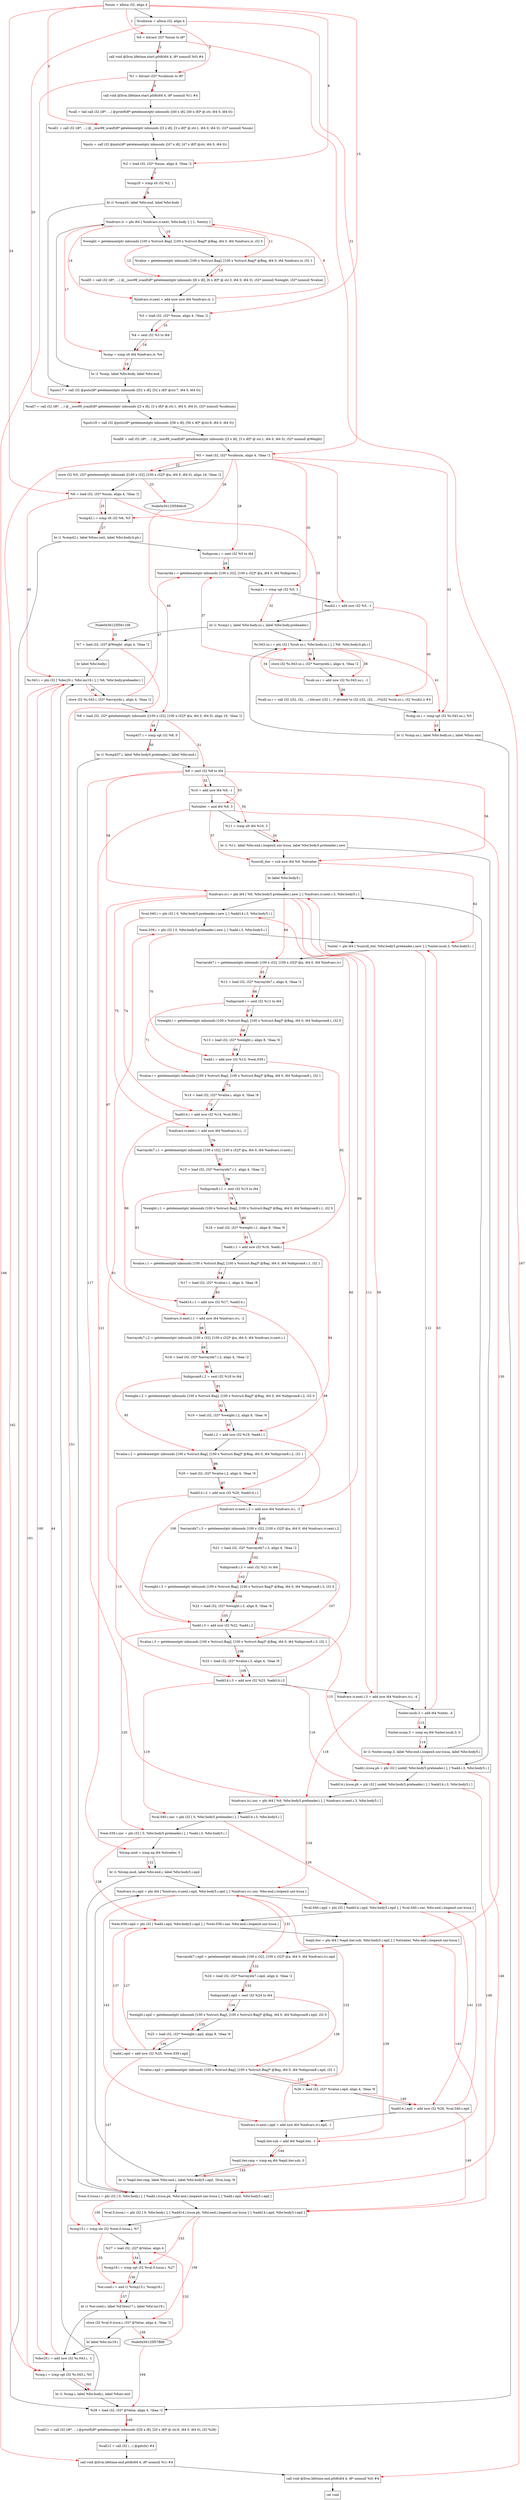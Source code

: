digraph "CDFG for'main' function" {
	Node0x56125f584c78[shape=record, label="  %num = alloca i32, align 4"]
	Node0x56125f585f18[shape=record, label="  %subnum = alloca i32, align 4"]
	Node0x56125f58b4d8[shape=record, label="  %0 = bitcast i32* %num to i8*"]
	Node0x56125f58b6e8[shape=record, label="  call void @llvm.lifetime.start.p0i8(i64 4, i8* nonnull %0) #4"]
	Node0x56125f58b7a8[shape=record, label="  %1 = bitcast i32* %subnum to i8*"]
	Node0x56125f58b858[shape=record, label="  call void @llvm.lifetime.start.p0i8(i64 4, i8* nonnull %1) #4"]
	Node0x56125f58baa0[shape=record, label="  %call = tail call i32 (i8*, ...) @printf(i8* getelementptr inbounds ([40 x i8], [40 x i8]* @.str, i64 0, i64 0))"]
	Node0x56125f58bd48[shape=record, label="  %call1 = call i32 (i8*, ...) @__isoc99_scanf(i8* getelementptr inbounds ([3 x i8], [3 x i8]* @.str.1, i64 0, i64 0), i32* nonnull %num)"]
	Node0x56125f58bfe0[shape=record, label="  %puts = call i32 @puts(i8* getelementptr inbounds ([47 x i8], [47 x i8]* @str, i64 0, i64 0))"]
	Node0x56125f58c0b8[shape=record, label="  %2 = load i32, i32* %num, align 4, !tbaa !2"]
	Node0x56125f58c160[shape=record, label="  %cmp20 = icmp slt i32 %2, 1"]
	Node0x56125f58c398[shape=record, label="  br i1 %cmp20, label %for.end, label %for.body"]
	Node0x56125f58c478[shape=record, label="  %indvars.iv = phi i64 [ %indvars.iv.next, %for.body ], [ 1, %entry ]"]
	Node0x56125f58c5a0[shape=record, label="  %weight = getelementptr inbounds [100 x %struct.Bag], [100 x %struct.Bag]* @Bag, i64 0, i64 %indvars.iv, i32 0"]
	Node0x56125f58c670[shape=record, label="  %value = getelementptr inbounds [100 x %struct.Bag], [100 x %struct.Bag]* @Bag, i64 0, i64 %indvars.iv, i32 1"]
	Node0x56125f58c830[shape=record, label="  %call5 = call i32 (i8*, ...) @__isoc99_scanf(i8* getelementptr inbounds ([6 x i8], [6 x i8]* @.str.3, i64 0, i64 0), i32* nonnull %weight, i32* nonnull %value)"]
	Node0x56125f58caa0[shape=record, label="  %indvars.iv.next = add nuw nsw i64 %indvars.iv, 1"]
	Node0x56125f58c308[shape=record, label="  %3 = load i32, i32* %num, align 4, !tbaa !2"]
	Node0x56125f58caf8[shape=record, label="  %4 = sext i32 %3 to i64"]
	Node0x56125f58cbc0[shape=record, label="  %cmp = icmp slt i64 %indvars.iv, %4"]
	Node0x56125f58cc68[shape=record, label="  br i1 %cmp, label %for.body, label %for.end"]
	Node0x56125f58cd80[shape=record, label="  %puts17 = call i32 @puts(i8* getelementptr inbounds ([52 x i8], [52 x i8]* @str.7, i64 0, i64 0))"]
	Node0x56125f58ce88[shape=record, label="  %call7 = call i32 (i8*, ...) @__isoc99_scanf(i8* getelementptr inbounds ([3 x i8], [3 x i8]* @.str.1, i64 0, i64 0), i32* nonnull %subnum)"]
	Node0x56125f58d000[shape=record, label="  %puts18 = call i32 @puts(i8* getelementptr inbounds ([56 x i8], [56 x i8]* @str.8, i64 0, i64 0))"]
	Node0x56125f58d108[shape=record, label="  %call9 = call i32 (i8*, ...) @__isoc99_scanf(i8* getelementptr inbounds ([3 x i8], [3 x i8]* @.str.1, i64 0, i64 0), i32* nonnull @Weight)"]
	Node0x56125f58c228[shape=record, label="  %5 = load i32, i32* %subnum, align 4, !tbaa !2"]
	Node0x56125f58d200[shape=record, label="  store i32 %5, i32* getelementptr inbounds ([100 x i32], [100 x i32]* @a, i64 0, i64 0), align 16, !tbaa !2"]
	Node0x56125f58d268[shape=record, label="  %6 = load i32, i32* %num, align 4, !tbaa !2"]
	Node0x56125f58d2e0[shape=record, label="  %cmp42.i = icmp slt i32 %6, %5"]
	Node0x56125f58d518[shape=record, label="  br i1 %cmp42.i, label %func.exit, label %for.body.lr.ph.i"]
	Node0x56125f58d468[shape=record, label="  %idxprom.i = sext i32 %5 to i64"]
	Node0x56125f58d5d8[shape=record, label="  %arrayidx.i = getelementptr inbounds [100 x i32], [100 x i32]* @a, i64 0, i64 %idxprom.i"]
	Node0x56125f58d690[shape=record, label="  %cmp1.i = icmp sgt i32 %5, 1"]
	Node0x56125f58da20[shape=record, label="  %sub2.i = add nsw i32 %5, -1"]
	Node0x56125f58dcd8[shape=record, label="  br i1 %cmp1.i, label %for.body.us.i, label %for.body.preheader.i"]
	Node0x56125f58dc28[shape=record, label="  %7 = load i32, i32* @Weight, align 4, !tbaa !2"]
	Node0x56125f58dde8[shape=record, label="  br label %for.body.i"]
	Node0x56125f58dec8[shape=record, label="  %i.043.us.i = phi i32 [ %sub.us.i, %for.body.us.i ], [ %6, %for.body.lr.ph.i ]"]
	Node0x56125f58df90[shape=record, label="  store i32 %i.043.us.i, i32* %arrayidx.i, align 4, !tbaa !2"]
	Node0x56125f58e010[shape=record, label="  %sub.us.i = add nsw i32 %i.043.us.i, -1"]
	Node0x56125f58e098[shape=record, label="  %call.us.i = call i32 (i32, i32, ...) bitcast (i32 (...)* @comb to i32 (i32, i32, ...)*)(i32 %sub.us.i, i32 %sub2.i) #4"]
	Node0x56125f58e190[shape=record, label="  %cmp.us.i = icmp sgt i32 %i.043.us.i, %5"]
	Node0x56125f58e218[shape=record, label="  br i1 %cmp.us.i, label %for.body.us.i, label %func.exit"]
	Node0x56125f58e378[shape=record, label="  %i.043.i = phi i32 [ %dec20.i, %for.inc19.i ], [ %6, %for.body.preheader.i ]"]
	Node0x56125f58e460[shape=record, label="  store i32 %i.043.i, i32* %arrayidx.i, align 4, !tbaa !2"]
	Node0x56125f58e4e8[shape=record, label="  %8 = load i32, i32* getelementptr inbounds ([100 x i32], [100 x i32]* @a, i64 0, i64 0), align 16, !tbaa !2"]
	Node0x56125f58e5f0[shape=record, label="  %cmp437.i = icmp sgt i32 %8, 0"]
	Node0x56125f58e7b8[shape=record, label="  br i1 %cmp437.i, label %for.body5.preheader.i, label %for.end.i"]
	Node0x56125f58e678[shape=record, label="  %9 = sext i32 %8 to i64"]
	Node0x56125f58e890[shape=record, label="  %10 = add nsw i64 %9, -1"]
	Node0x56125f58e900[shape=record, label="  %xtraiter = and i64 %9, 3"]
	Node0x56125f58e970[shape=record, label="  %11 = icmp ult i64 %10, 3"]
	Node0x56125f58ec68[shape=record, label="  br i1 %11, label %for.end.i.loopexit.unr-lcssa, label %for.body5.preheader.i.new"]
	Node0x56125f58ece0[shape=record, label="  %unroll_iter = sub nsw i64 %9, %xtraiter"]
	Node0x56125f58ed88[shape=record, label="  br label %for.body5.i"]
	Node0x56125f58ee38[shape=record, label="  %indvars.iv.i = phi i64 [ %9, %for.body5.preheader.i.new ], [ %indvars.iv.next.i.3, %for.body5.i ]"]
	Node0x56125f58ef98[shape=record, label="  %val.040.i = phi i32 [ 0, %for.body5.preheader.i.new ], [ %add14.i.3, %for.body5.i ]"]
	Node0x56125f58f148[shape=record, label="  %wei.039.i = phi i32 [ 0, %for.body5.preheader.i.new ], [ %add.i.3, %for.body5.i ]"]
	Node0x56125f58f2a8[shape=record, label="  %niter = phi i64 [ %unroll_iter, %for.body5.preheader.i.new ], [ %niter.nsub.3, %for.body5.i ]"]
	Node0x56125f58f3a8[shape=record, label="  %arrayidx7.i = getelementptr inbounds [100 x i32], [100 x i32]* @a, i64 0, i64 %indvars.iv.i"]
	Node0x56125f58f448[shape=record, label="  %12 = load i32, i32* %arrayidx7.i, align 4, !tbaa !2"]
	Node0x56125f58f4a8[shape=record, label="  %idxprom8.i = sext i32 %12 to i64"]
	Node0x56125f58fba0[shape=record, label="  %weight.i = getelementptr inbounds [100 x %struct.Bag], [100 x %struct.Bag]* @Bag, i64 0, i64 %idxprom8.i, i32 0"]
	Node0x56125f58fc38[shape=record, label="  %13 = load i32, i32* %weight.i, align 8, !tbaa !6"]
	Node0x56125f58fcb0[shape=record, label="  %add.i = add nsw i32 %13, %wei.039.i"]
	Node0x56125f58fd70[shape=record, label="  %value.i = getelementptr inbounds [100 x %struct.Bag], [100 x %struct.Bag]* @Bag, i64 0, i64 %idxprom8.i, i32 1"]
	Node0x56125f58fdf8[shape=record, label="  %14 = load i32, i32* %value.i, align 4, !tbaa !8"]
	Node0x56125f58fe70[shape=record, label="  %add14.i = add nsw i32 %14, %val.040.i"]
	Node0x56125f58ff30[shape=record, label="  %indvars.iv.next.i = add nsw i64 %indvars.iv.i, -1"]
	Node0x56125f590048[shape=record, label="  %arrayidx7.i.1 = getelementptr inbounds [100 x i32], [100 x i32]* @a, i64 0, i64 %indvars.iv.next.i"]
	Node0x56125f5900b8[shape=record, label="  %15 = load i32, i32* %arrayidx7.i.1, align 4, !tbaa !2"]
	Node0x56125f590118[shape=record, label="  %idxprom8.i.1 = sext i32 %15 to i64"]
	Node0x56125f5901c0[shape=record, label="  %weight.i.1 = getelementptr inbounds [100 x %struct.Bag], [100 x %struct.Bag]* @Bag, i64 0, i64 %idxprom8.i.1, i32 0"]
	Node0x56125f590258[shape=record, label="  %16 = load i32, i32* %weight.i.1, align 8, !tbaa !6"]
	Node0x56125f5902d0[shape=record, label="  %add.i.1 = add nsw i32 %16, %add.i"]
	Node0x56125f590390[shape=record, label="  %value.i.1 = getelementptr inbounds [100 x %struct.Bag], [100 x %struct.Bag]* @Bag, i64 0, i64 %idxprom8.i.1, i32 1"]
	Node0x56125f590428[shape=record, label="  %17 = load i32, i32* %value.i.1, align 4, !tbaa !8"]
	Node0x56125f5904a0[shape=record, label="  %add14.i.1 = add nsw i32 %17, %add14.i"]
	Node0x56125f590540[shape=record, label="  %indvars.iv.next.i.1 = add nsw i64 %indvars.iv.i, -2"]
	Node0x56125f590658[shape=record, label="  %arrayidx7.i.2 = getelementptr inbounds [100 x i32], [100 x i32]* @a, i64 0, i64 %indvars.iv.next.i.1"]
	Node0x56125f5906c8[shape=record, label="  %18 = load i32, i32* %arrayidx7.i.2, align 4, !tbaa !2"]
	Node0x56125f590728[shape=record, label="  %idxprom8.i.2 = sext i32 %18 to i64"]
	Node0x56125f5907d0[shape=record, label="  %weight.i.2 = getelementptr inbounds [100 x %struct.Bag], [100 x %struct.Bag]* @Bag, i64 0, i64 %idxprom8.i.2, i32 0"]
	Node0x56125f590868[shape=record, label="  %19 = load i32, i32* %weight.i.2, align 8, !tbaa !6"]
	Node0x56125f5908e0[shape=record, label="  %add.i.2 = add nsw i32 %19, %add.i.1"]
	Node0x56125f5909a0[shape=record, label="  %value.i.2 = getelementptr inbounds [100 x %struct.Bag], [100 x %struct.Bag]* @Bag, i64 0, i64 %idxprom8.i.2, i32 1"]
	Node0x56125f590a38[shape=record, label="  %20 = load i32, i32* %value.i.2, align 4, !tbaa !8"]
	Node0x56125f590ab0[shape=record, label="  %add14.i.2 = add nsw i32 %20, %add14.i.1"]
	Node0x56125f590b50[shape=record, label="  %indvars.iv.next.i.2 = add nsw i64 %indvars.iv.i, -3"]
	Node0x56125f590c68[shape=record, label="  %arrayidx7.i.3 = getelementptr inbounds [100 x i32], [100 x i32]* @a, i64 0, i64 %indvars.iv.next.i.2"]
	Node0x56125f590cd8[shape=record, label="  %21 = load i32, i32* %arrayidx7.i.3, align 4, !tbaa !2"]
	Node0x56125f590d38[shape=record, label="  %idxprom8.i.3 = sext i32 %21 to i64"]
	Node0x56125f590de0[shape=record, label="  %weight.i.3 = getelementptr inbounds [100 x %struct.Bag], [100 x %struct.Bag]* @Bag, i64 0, i64 %idxprom8.i.3, i32 0"]
	Node0x56125f590e78[shape=record, label="  %22 = load i32, i32* %weight.i.3, align 8, !tbaa !6"]
	Node0x56125f590ef0[shape=record, label="  %add.i.3 = add nsw i32 %22, %add.i.2"]
	Node0x56125f590f90[shape=record, label="  %value.i.3 = getelementptr inbounds [100 x %struct.Bag], [100 x %struct.Bag]* @Bag, i64 0, i64 %idxprom8.i.3, i32 1"]
	Node0x56125f58f0f8[shape=record, label="  %23 = load i32, i32* %value.i.3, align 4, !tbaa !8"]
	Node0x56125f591010[shape=record, label="  %add14.i.3 = add nsw i32 %23, %add14.i.2"]
	Node0x56125f591080[shape=record, label="  %indvars.iv.next.i.3 = add nsw i64 %indvars.iv.i, -4"]
	Node0x56125f5910f0[shape=record, label="  %niter.nsub.3 = add i64 %niter, -4"]
	Node0x56125f591160[shape=record, label="  %niter.ncmp.3 = icmp eq i64 %niter.nsub.3, 0"]
	Node0x56125f58e578[shape=record, label="  br i1 %niter.ncmp.3, label %for.end.i.loopexit.unr-lcssa, label %for.body5.i"]
	Node0x56125f5911a8[shape=record, label="  %add.i.lcssa.ph = phi i32 [ undef, %for.body5.preheader.i ], [ %add.i.3, %for.body5.i ]"]
	Node0x56125f591278[shape=record, label="  %add14.i.lcssa.ph = phi i32 [ undef, %for.body5.preheader.i ], [ %add14.i.3, %for.body5.i ]"]
	Node0x56125f591348[shape=record, label="  %indvars.iv.i.unr = phi i64 [ %9, %for.body5.preheader.i ], [ %indvars.iv.next.i.3, %for.body5.i ]"]
	Node0x56125f591418[shape=record, label="  %val.040.i.unr = phi i32 [ 0, %for.body5.preheader.i ], [ %add14.i.3, %for.body5.i ]"]
	Node0x56125f5914e8[shape=record, label="  %wei.039.i.unr = phi i32 [ 0, %for.body5.preheader.i ], [ %add.i.3, %for.body5.i ]"]
	Node0x56125f5915b0[shape=record, label="  %lcmp.mod = icmp eq i64 %xtraiter, 0"]
	Node0x56125f58a098[shape=record, label="  br i1 %lcmp.mod, label %for.end.i, label %for.body5.i.epil"]
	Node0x56125f58a178[shape=record, label="  %indvars.iv.i.epil = phi i64 [ %indvars.iv.next.i.epil, %for.body5.i.epil ], [ %indvars.iv.i.unr, %for.end.i.loopexit.unr-lcssa ]"]
	Node0x56125f58a2a8[shape=record, label="  %val.040.i.epil = phi i32 [ %add14.i.epil, %for.body5.i.epil ], [ %val.040.i.unr, %for.end.i.loopexit.unr-lcssa ]"]
	Node0x56125f58a3d8[shape=record, label="  %wei.039.i.epil = phi i32 [ %add.i.epil, %for.body5.i.epil ], [ %wei.039.i.unr, %for.end.i.loopexit.unr-lcssa ]"]
	Node0x56125f58a508[shape=record, label="  %epil.iter = phi i64 [ %epil.iter.sub, %for.body5.i.epil ], [ %xtraiter, %for.end.i.loopexit.unr-lcssa ]"]
	Node0x56125f58a618[shape=record, label="  %arrayidx7.i.epil = getelementptr inbounds [100 x i32], [100 x i32]* @a, i64 0, i64 %indvars.iv.i.epil"]
	Node0x56125f58a6b8[shape=record, label="  %24 = load i32, i32* %arrayidx7.i.epil, align 4, !tbaa !2"]
	Node0x56125f58a718[shape=record, label="  %idxprom8.i.epil = sext i32 %24 to i64"]
	Node0x56125f58a7c0[shape=record, label="  %weight.i.epil = getelementptr inbounds [100 x %struct.Bag], [100 x %struct.Bag]* @Bag, i64 0, i64 %idxprom8.i.epil, i32 0"]
	Node0x56125f58a828[shape=record, label="  %25 = load i32, i32* %weight.i.epil, align 8, !tbaa !6"]
	Node0x56125f58a8a0[shape=record, label="  %add.i.epil = add nsw i32 %25, %wei.039.i.epil"]
	Node0x56125f58a940[shape=record, label="  %value.i.epil = getelementptr inbounds [100 x %struct.Bag], [100 x %struct.Bag]* @Bag, i64 0, i64 %idxprom8.i.epil, i32 1"]
	Node0x56125f58eba8[shape=record, label="  %26 = load i32, i32* %value.i.epil, align 4, !tbaa !8"]
	Node0x56125f58a9c0[shape=record, label="  %add14.i.epil = add nsw i32 %26, %val.040.i.epil"]
	Node0x56125f58aa60[shape=record, label="  %indvars.iv.next.i.epil = add nsw i64 %indvars.iv.i.epil, -1"]
	Node0x56125f58aad0[shape=record, label="  %epil.iter.sub = add i64 %epil.iter, -1"]
	Node0x56125f58ab40[shape=record, label="  %epil.iter.cmp = icmp eq i64 %epil.iter.sub, 0"]
	Node0x56125f58abc8[shape=record, label="  br i1 %epil.iter.cmp, label %for.end.i, label %for.body5.i.epil, !llvm.loop !9"]
	Node0x56125f58ad28[shape=record, label="  %wei.0.lcssa.i = phi i32 [ 0, %for.body.i ], [ %add.i.lcssa.ph, %for.end.i.loopexit.unr-lcssa ], [ %add.i.epil, %for.body5.i.epil ]"]
	Node0x56125f58ade8[shape=record, label="  %val.0.lcssa.i = phi i32 [ 0, %for.body.i ], [ %add14.i.lcssa.ph, %for.end.i.loopexit.unr-lcssa ], [ %add14.i.epil, %for.body5.i.epil ]"]
	Node0x56125f58aed0[shape=record, label="  %cmp15.i = icmp sle i32 %wei.0.lcssa.i, %7"]
	Node0x56125f58e728[shape=record, label="  %27 = load i32, i32* @Value, align 4"]
	Node0x56125f58af60[shape=record, label="  %cmp16.i = icmp sgt i32 %val.0.lcssa.i, %27"]
	Node0x56125f58f570[shape=record, label="  %or.cond.i = and i1 %cmp15.i, %cmp16.i"]
	Node0x56125f58f648[shape=record, label="  br i1 %or.cond.i, label %if.then17.i, label %for.inc19.i"]
	Node0x56125f58f6c0[shape=record, label="  store i32 %val.0.lcssa.i, i32* @Value, align 4, !tbaa !2"]
	Node0x56125f58ef48[shape=record, label="  br label %for.inc19.i"]
	Node0x56125f58f740[shape=record, label="  %dec20.i = add nsw i32 %i.043.i, -1"]
	Node0x56125f58f7b0[shape=record, label="  %cmp.i = icmp sgt i32 %i.043.i, %5"]
	Node0x56125f58f858[shape=record, label="  br i1 %cmp.i, label %for.body.i, label %func.exit"]
	Node0x56125f58d388[shape=record, label="  %28 = load i32, i32* @Value, align 4, !tbaa !2"]
	Node0x56125f58f988[shape=record, label="  %call11 = call i32 (i8*, ...) @printf(i8* getelementptr inbounds ([20 x i8], [20 x i8]* @.str.6, i64 0, i64 0), i32 %28)"]
	Node0x56125f582508[shape=record, label="  %call12 = call i32 (...) @getch() #4"]
	Node0x56125f5826a8[shape=record, label="  call void @llvm.lifetime.end.p0i8(i64 4, i8* nonnull %1) #4"]
	Node0x56125f5827b8[shape=record, label="  call void @llvm.lifetime.end.p0i8(i64 4, i8* nonnull %0) #4"]
	Node0x56125f58fb00[shape=record, label="  ret void"]
	Node0x56125f584c78 -> Node0x56125f585f18
	Node0x56125f585f18 -> Node0x56125f58b4d8
	Node0x56125f58b4d8 -> Node0x56125f58b6e8
	Node0x56125f58b6e8 -> Node0x56125f58b7a8
	Node0x56125f58b7a8 -> Node0x56125f58b858
	Node0x56125f58b858 -> Node0x56125f58baa0
	Node0x56125f58baa0 -> Node0x56125f58bd48
	Node0x56125f58bd48 -> Node0x56125f58bfe0
	Node0x56125f58bfe0 -> Node0x56125f58c0b8
	Node0x56125f58c0b8 -> Node0x56125f58c160
	Node0x56125f58c160 -> Node0x56125f58c398
	Node0x56125f58c398 -> Node0x56125f58cd80
	Node0x56125f58c398 -> Node0x56125f58c478
	Node0x56125f58c478 -> Node0x56125f58c5a0
	Node0x56125f58c5a0 -> Node0x56125f58c670
	Node0x56125f58c670 -> Node0x56125f58c830
	Node0x56125f58c830 -> Node0x56125f58caa0
	Node0x56125f58caa0 -> Node0x56125f58c308
	Node0x56125f58c308 -> Node0x56125f58caf8
	Node0x56125f58caf8 -> Node0x56125f58cbc0
	Node0x56125f58cbc0 -> Node0x56125f58cc68
	Node0x56125f58cc68 -> Node0x56125f58c478
	Node0x56125f58cc68 -> Node0x56125f58cd80
	Node0x56125f58cd80 -> Node0x56125f58ce88
	Node0x56125f58ce88 -> Node0x56125f58d000
	Node0x56125f58d000 -> Node0x56125f58d108
	Node0x56125f58d108 -> Node0x56125f58c228
	Node0x56125f58c228 -> Node0x56125f58d200
	Node0x56125f58d200 -> Node0x56125f58d268
	Node0x56125f58d268 -> Node0x56125f58d2e0
	Node0x56125f58d2e0 -> Node0x56125f58d518
	Node0x56125f58d518 -> Node0x56125f58d388
	Node0x56125f58d518 -> Node0x56125f58d468
	Node0x56125f58d468 -> Node0x56125f58d5d8
	Node0x56125f58d5d8 -> Node0x56125f58d690
	Node0x56125f58d690 -> Node0x56125f58da20
	Node0x56125f58da20 -> Node0x56125f58dcd8
	Node0x56125f58dcd8 -> Node0x56125f58dec8
	Node0x56125f58dcd8 -> Node0x56125f58dc28
	Node0x56125f58dc28 -> Node0x56125f58dde8
	Node0x56125f58dde8 -> Node0x56125f58e378
	Node0x56125f58dec8 -> Node0x56125f58df90
	Node0x56125f58df90 -> Node0x56125f58e010
	Node0x56125f58e010 -> Node0x56125f58e098
	Node0x56125f58e098 -> Node0x56125f58e190
	Node0x56125f58e190 -> Node0x56125f58e218
	Node0x56125f58e218 -> Node0x56125f58dec8
	Node0x56125f58e218 -> Node0x56125f58d388
	Node0x56125f58e378 -> Node0x56125f58e460
	Node0x56125f58e460 -> Node0x56125f58e4e8
	Node0x56125f58e4e8 -> Node0x56125f58e5f0
	Node0x56125f58e5f0 -> Node0x56125f58e7b8
	Node0x56125f58e7b8 -> Node0x56125f58e678
	Node0x56125f58e7b8 -> Node0x56125f58ad28
	Node0x56125f58e678 -> Node0x56125f58e890
	Node0x56125f58e890 -> Node0x56125f58e900
	Node0x56125f58e900 -> Node0x56125f58e970
	Node0x56125f58e970 -> Node0x56125f58ec68
	Node0x56125f58ec68 -> Node0x56125f5911a8
	Node0x56125f58ec68 -> Node0x56125f58ece0
	Node0x56125f58ece0 -> Node0x56125f58ed88
	Node0x56125f58ed88 -> Node0x56125f58ee38
	Node0x56125f58ee38 -> Node0x56125f58ef98
	Node0x56125f58ef98 -> Node0x56125f58f148
	Node0x56125f58f148 -> Node0x56125f58f2a8
	Node0x56125f58f2a8 -> Node0x56125f58f3a8
	Node0x56125f58f3a8 -> Node0x56125f58f448
	Node0x56125f58f448 -> Node0x56125f58f4a8
	Node0x56125f58f4a8 -> Node0x56125f58fba0
	Node0x56125f58fba0 -> Node0x56125f58fc38
	Node0x56125f58fc38 -> Node0x56125f58fcb0
	Node0x56125f58fcb0 -> Node0x56125f58fd70
	Node0x56125f58fd70 -> Node0x56125f58fdf8
	Node0x56125f58fdf8 -> Node0x56125f58fe70
	Node0x56125f58fe70 -> Node0x56125f58ff30
	Node0x56125f58ff30 -> Node0x56125f590048
	Node0x56125f590048 -> Node0x56125f5900b8
	Node0x56125f5900b8 -> Node0x56125f590118
	Node0x56125f590118 -> Node0x56125f5901c0
	Node0x56125f5901c0 -> Node0x56125f590258
	Node0x56125f590258 -> Node0x56125f5902d0
	Node0x56125f5902d0 -> Node0x56125f590390
	Node0x56125f590390 -> Node0x56125f590428
	Node0x56125f590428 -> Node0x56125f5904a0
	Node0x56125f5904a0 -> Node0x56125f590540
	Node0x56125f590540 -> Node0x56125f590658
	Node0x56125f590658 -> Node0x56125f5906c8
	Node0x56125f5906c8 -> Node0x56125f590728
	Node0x56125f590728 -> Node0x56125f5907d0
	Node0x56125f5907d0 -> Node0x56125f590868
	Node0x56125f590868 -> Node0x56125f5908e0
	Node0x56125f5908e0 -> Node0x56125f5909a0
	Node0x56125f5909a0 -> Node0x56125f590a38
	Node0x56125f590a38 -> Node0x56125f590ab0
	Node0x56125f590ab0 -> Node0x56125f590b50
	Node0x56125f590b50 -> Node0x56125f590c68
	Node0x56125f590c68 -> Node0x56125f590cd8
	Node0x56125f590cd8 -> Node0x56125f590d38
	Node0x56125f590d38 -> Node0x56125f590de0
	Node0x56125f590de0 -> Node0x56125f590e78
	Node0x56125f590e78 -> Node0x56125f590ef0
	Node0x56125f590ef0 -> Node0x56125f590f90
	Node0x56125f590f90 -> Node0x56125f58f0f8
	Node0x56125f58f0f8 -> Node0x56125f591010
	Node0x56125f591010 -> Node0x56125f591080
	Node0x56125f591080 -> Node0x56125f5910f0
	Node0x56125f5910f0 -> Node0x56125f591160
	Node0x56125f591160 -> Node0x56125f58e578
	Node0x56125f58e578 -> Node0x56125f5911a8
	Node0x56125f58e578 -> Node0x56125f58ee38
	Node0x56125f5911a8 -> Node0x56125f591278
	Node0x56125f591278 -> Node0x56125f591348
	Node0x56125f591348 -> Node0x56125f591418
	Node0x56125f591418 -> Node0x56125f5914e8
	Node0x56125f5914e8 -> Node0x56125f5915b0
	Node0x56125f5915b0 -> Node0x56125f58a098
	Node0x56125f58a098 -> Node0x56125f58ad28
	Node0x56125f58a098 -> Node0x56125f58a178
	Node0x56125f58a178 -> Node0x56125f58a2a8
	Node0x56125f58a2a8 -> Node0x56125f58a3d8
	Node0x56125f58a3d8 -> Node0x56125f58a508
	Node0x56125f58a508 -> Node0x56125f58a618
	Node0x56125f58a618 -> Node0x56125f58a6b8
	Node0x56125f58a6b8 -> Node0x56125f58a718
	Node0x56125f58a718 -> Node0x56125f58a7c0
	Node0x56125f58a7c0 -> Node0x56125f58a828
	Node0x56125f58a828 -> Node0x56125f58a8a0
	Node0x56125f58a8a0 -> Node0x56125f58a940
	Node0x56125f58a940 -> Node0x56125f58eba8
	Node0x56125f58eba8 -> Node0x56125f58a9c0
	Node0x56125f58a9c0 -> Node0x56125f58aa60
	Node0x56125f58aa60 -> Node0x56125f58aad0
	Node0x56125f58aad0 -> Node0x56125f58ab40
	Node0x56125f58ab40 -> Node0x56125f58abc8
	Node0x56125f58abc8 -> Node0x56125f58ad28
	Node0x56125f58abc8 -> Node0x56125f58a178
	Node0x56125f58ad28 -> Node0x56125f58ade8
	Node0x56125f58ade8 -> Node0x56125f58aed0
	Node0x56125f58aed0 -> Node0x56125f58e728
	Node0x56125f58e728 -> Node0x56125f58af60
	Node0x56125f58af60 -> Node0x56125f58f570
	Node0x56125f58f570 -> Node0x56125f58f648
	Node0x56125f58f648 -> Node0x56125f58f6c0
	Node0x56125f58f648 -> Node0x56125f58f740
	Node0x56125f58f6c0 -> Node0x56125f58ef48
	Node0x56125f58ef48 -> Node0x56125f58f740
	Node0x56125f58f740 -> Node0x56125f58f7b0
	Node0x56125f58f7b0 -> Node0x56125f58f858
	Node0x56125f58f858 -> Node0x56125f58e378
	Node0x56125f58f858 -> Node0x56125f58d388
	Node0x56125f58d388 -> Node0x56125f58f988
	Node0x56125f58f988 -> Node0x56125f582508
	Node0x56125f582508 -> Node0x56125f5826a8
	Node0x56125f5826a8 -> Node0x56125f5827b8
	Node0x56125f5827b8 -> Node0x56125f58fb00
edge [color=red]
	Node0x56125f584c78 -> Node0x56125f58b4d8[label="1"]
	Node0x56125f58b4d8 -> Node0x56125f58b6e8[label="2"]
	Node0x56125f585f18 -> Node0x56125f58b7a8[label="3"]
	Node0x56125f58b7a8 -> Node0x56125f58b858[label="4"]
	Node0x56125f584c78 -> Node0x56125f58bd48[label="5"]
	Node0x56125f584c78 -> Node0x56125f58c0b8[label="6"]
	Node0x56125f58c0b8 -> Node0x56125f58c160[label="7"]
	Node0x56125f58c160 -> Node0x56125f58c398[label="8"]
	Node0x56125f58caa0 -> Node0x56125f58c478[label="9"]
	Node0x56125f58c478 -> Node0x56125f58c5a0[label="10"]
	Node0x56125f58c478 -> Node0x56125f58c670[label="11"]
	Node0x56125f58c5a0 -> Node0x56125f58c830[label="12"]
	Node0x56125f58c670 -> Node0x56125f58c830[label="13"]
	Node0x56125f58c478 -> Node0x56125f58caa0[label="14"]
	Node0x56125f584c78 -> Node0x56125f58c308[label="15"]
	Node0x56125f58c308 -> Node0x56125f58caf8[label="16"]
	Node0x56125f58c478 -> Node0x56125f58cbc0[label="17"]
	Node0x56125f58caf8 -> Node0x56125f58cbc0[label="18"]
	Node0x56125f58cbc0 -> Node0x56125f58cc68[label="19"]
	Node0x56125f585f18 -> Node0x56125f58ce88[label="20"]
	Node0x56125f585f18 -> Node0x56125f58c228[label="21"]
	Node0x56125f58c228 -> Node0x56125f58d200[label="22"]
	Node0x56125f58d200 -> Node0x56125f5846c8[label="23"]
	Node0x56125f584c78 -> Node0x56125f58d268[label="24"]
	Node0x56125f58d268 -> Node0x56125f58d2e0[label="25"]
	Node0x56125f58c228 -> Node0x56125f58d2e0[label="26"]
	Node0x56125f58d2e0 -> Node0x56125f58d518[label="27"]
	Node0x56125f58c228 -> Node0x56125f58d468[label="28"]
	Node0x56125f58d468 -> Node0x56125f58d5d8[label="29"]
	Node0x56125f58c228 -> Node0x56125f58d690[label="30"]
	Node0x56125f58c228 -> Node0x56125f58da20[label="31"]
	Node0x56125f58d690 -> Node0x56125f58dcd8[label="32"]
	Node0x56125f581108 -> Node0x56125f58dc28[label="33"]
	Node0x56125f58e010 -> Node0x56125f58dec8[label="34"]
	Node0x56125f58d268 -> Node0x56125f58dec8[label="35"]
	Node0x56125f58dec8 -> Node0x56125f58df90[label="36"]
	Node0x56125f58df90 -> Node0x56125f58d5d8[label="37"]
	Node0x56125f58dec8 -> Node0x56125f58e010[label="38"]
	Node0x56125f58e010 -> Node0x56125f58e098[label="39"]
	Node0x56125f58da20 -> Node0x56125f58e098[label="40"]
	Node0x56125f58dec8 -> Node0x56125f58e190[label="41"]
	Node0x56125f58c228 -> Node0x56125f58e190[label="42"]
	Node0x56125f58e190 -> Node0x56125f58e218[label="43"]
	Node0x56125f58f740 -> Node0x56125f58e378[label="44"]
	Node0x56125f58d268 -> Node0x56125f58e378[label="45"]
	Node0x56125f58e378 -> Node0x56125f58e460[label="46"]
	Node0x56125f58e460 -> Node0x56125f58d5d8[label="47"]
	Node0x56125f5846c8 -> Node0x56125f58e4e8[label="48"]
	Node0x56125f58e4e8 -> Node0x56125f58e5f0[label="49"]
	Node0x56125f58e5f0 -> Node0x56125f58e7b8[label="50"]
	Node0x56125f58e4e8 -> Node0x56125f58e678[label="51"]
	Node0x56125f58e678 -> Node0x56125f58e890[label="52"]
	Node0x56125f58e678 -> Node0x56125f58e900[label="53"]
	Node0x56125f58e890 -> Node0x56125f58e970[label="54"]
	Node0x56125f58e970 -> Node0x56125f58ec68[label="55"]
	Node0x56125f58e678 -> Node0x56125f58ece0[label="56"]
	Node0x56125f58e900 -> Node0x56125f58ece0[label="57"]
	Node0x56125f58e678 -> Node0x56125f58ee38[label="58"]
	Node0x56125f591080 -> Node0x56125f58ee38[label="59"]
	Node0x56125f591010 -> Node0x56125f58ef98[label="60"]
	Node0x56125f590ef0 -> Node0x56125f58f148[label="61"]
	Node0x56125f58ece0 -> Node0x56125f58f2a8[label="62"]
	Node0x56125f5910f0 -> Node0x56125f58f2a8[label="63"]
	Node0x56125f58ee38 -> Node0x56125f58f3a8[label="64"]
	Node0x56125f58f3a8 -> Node0x56125f58f448[label="65"]
	Node0x56125f58f448 -> Node0x56125f58f4a8[label="66"]
	Node0x56125f58f4a8 -> Node0x56125f58fba0[label="67"]
	Node0x56125f58fba0 -> Node0x56125f58fc38[label="68"]
	Node0x56125f58fc38 -> Node0x56125f58fcb0[label="69"]
	Node0x56125f58f148 -> Node0x56125f58fcb0[label="70"]
	Node0x56125f58f4a8 -> Node0x56125f58fd70[label="71"]
	Node0x56125f58fd70 -> Node0x56125f58fdf8[label="72"]
	Node0x56125f58fdf8 -> Node0x56125f58fe70[label="73"]
	Node0x56125f58ef98 -> Node0x56125f58fe70[label="74"]
	Node0x56125f58ee38 -> Node0x56125f58ff30[label="75"]
	Node0x56125f58ff30 -> Node0x56125f590048[label="76"]
	Node0x56125f590048 -> Node0x56125f5900b8[label="77"]
	Node0x56125f5900b8 -> Node0x56125f590118[label="78"]
	Node0x56125f590118 -> Node0x56125f5901c0[label="79"]
	Node0x56125f5901c0 -> Node0x56125f590258[label="80"]
	Node0x56125f590258 -> Node0x56125f5902d0[label="81"]
	Node0x56125f58fcb0 -> Node0x56125f5902d0[label="82"]
	Node0x56125f590118 -> Node0x56125f590390[label="83"]
	Node0x56125f590390 -> Node0x56125f590428[label="84"]
	Node0x56125f590428 -> Node0x56125f5904a0[label="85"]
	Node0x56125f58fe70 -> Node0x56125f5904a0[label="86"]
	Node0x56125f58ee38 -> Node0x56125f590540[label="87"]
	Node0x56125f590540 -> Node0x56125f590658[label="88"]
	Node0x56125f590658 -> Node0x56125f5906c8[label="89"]
	Node0x56125f5906c8 -> Node0x56125f590728[label="90"]
	Node0x56125f590728 -> Node0x56125f5907d0[label="91"]
	Node0x56125f5907d0 -> Node0x56125f590868[label="92"]
	Node0x56125f590868 -> Node0x56125f5908e0[label="93"]
	Node0x56125f5902d0 -> Node0x56125f5908e0[label="94"]
	Node0x56125f590728 -> Node0x56125f5909a0[label="95"]
	Node0x56125f5909a0 -> Node0x56125f590a38[label="96"]
	Node0x56125f590a38 -> Node0x56125f590ab0[label="97"]
	Node0x56125f5904a0 -> Node0x56125f590ab0[label="98"]
	Node0x56125f58ee38 -> Node0x56125f590b50[label="99"]
	Node0x56125f590b50 -> Node0x56125f590c68[label="100"]
	Node0x56125f590c68 -> Node0x56125f590cd8[label="101"]
	Node0x56125f590cd8 -> Node0x56125f590d38[label="102"]
	Node0x56125f590d38 -> Node0x56125f590de0[label="103"]
	Node0x56125f590de0 -> Node0x56125f590e78[label="104"]
	Node0x56125f590e78 -> Node0x56125f590ef0[label="105"]
	Node0x56125f5908e0 -> Node0x56125f590ef0[label="106"]
	Node0x56125f590d38 -> Node0x56125f590f90[label="107"]
	Node0x56125f590f90 -> Node0x56125f58f0f8[label="108"]
	Node0x56125f58f0f8 -> Node0x56125f591010[label="109"]
	Node0x56125f590ab0 -> Node0x56125f591010[label="110"]
	Node0x56125f58ee38 -> Node0x56125f591080[label="111"]
	Node0x56125f58f2a8 -> Node0x56125f5910f0[label="112"]
	Node0x56125f5910f0 -> Node0x56125f591160[label="113"]
	Node0x56125f591160 -> Node0x56125f58e578[label="114"]
	Node0x56125f590ef0 -> Node0x56125f5911a8[label="115"]
	Node0x56125f591010 -> Node0x56125f591278[label="116"]
	Node0x56125f58e678 -> Node0x56125f591348[label="117"]
	Node0x56125f591080 -> Node0x56125f591348[label="118"]
	Node0x56125f591010 -> Node0x56125f591418[label="119"]
	Node0x56125f590ef0 -> Node0x56125f5914e8[label="120"]
	Node0x56125f58e900 -> Node0x56125f5915b0[label="121"]
	Node0x56125f5915b0 -> Node0x56125f58a098[label="122"]
	Node0x56125f58aa60 -> Node0x56125f58a178[label="123"]
	Node0x56125f591348 -> Node0x56125f58a178[label="124"]
	Node0x56125f58a9c0 -> Node0x56125f58a2a8[label="125"]
	Node0x56125f591418 -> Node0x56125f58a2a8[label="126"]
	Node0x56125f58a8a0 -> Node0x56125f58a3d8[label="127"]
	Node0x56125f5914e8 -> Node0x56125f58a3d8[label="128"]
	Node0x56125f58aad0 -> Node0x56125f58a508[label="129"]
	Node0x56125f58e900 -> Node0x56125f58a508[label="130"]
	Node0x56125f58a178 -> Node0x56125f58a618[label="131"]
	Node0x56125f58a618 -> Node0x56125f58a6b8[label="132"]
	Node0x56125f58a6b8 -> Node0x56125f58a718[label="133"]
	Node0x56125f58a718 -> Node0x56125f58a7c0[label="134"]
	Node0x56125f58a7c0 -> Node0x56125f58a828[label="135"]
	Node0x56125f58a828 -> Node0x56125f58a8a0[label="136"]
	Node0x56125f58a3d8 -> Node0x56125f58a8a0[label="137"]
	Node0x56125f58a718 -> Node0x56125f58a940[label="138"]
	Node0x56125f58a940 -> Node0x56125f58eba8[label="139"]
	Node0x56125f58eba8 -> Node0x56125f58a9c0[label="140"]
	Node0x56125f58a2a8 -> Node0x56125f58a9c0[label="141"]
	Node0x56125f58a178 -> Node0x56125f58aa60[label="142"]
	Node0x56125f58a508 -> Node0x56125f58aad0[label="143"]
	Node0x56125f58aad0 -> Node0x56125f58ab40[label="144"]
	Node0x56125f58ab40 -> Node0x56125f58abc8[label="145"]
	Node0x56125f5911a8 -> Node0x56125f58ad28[label="146"]
	Node0x56125f58a8a0 -> Node0x56125f58ad28[label="147"]
	Node0x56125f591278 -> Node0x56125f58ade8[label="148"]
	Node0x56125f58a9c0 -> Node0x56125f58ade8[label="149"]
	Node0x56125f58ad28 -> Node0x56125f58aed0[label="150"]
	Node0x56125f58dc28 -> Node0x56125f58aed0[label="151"]
	Node0x56125f57ffd8 -> Node0x56125f58e728[label="152"]
	Node0x56125f58ade8 -> Node0x56125f58af60[label="153"]
	Node0x56125f58e728 -> Node0x56125f58af60[label="154"]
	Node0x56125f58aed0 -> Node0x56125f58f570[label="155"]
	Node0x56125f58af60 -> Node0x56125f58f570[label="156"]
	Node0x56125f58f570 -> Node0x56125f58f648[label="157"]
	Node0x56125f58ade8 -> Node0x56125f58f6c0[label="158"]
	Node0x56125f58f6c0 -> Node0x56125f57ffd8[label="159"]
	Node0x56125f58e378 -> Node0x56125f58f740[label="160"]
	Node0x56125f58e378 -> Node0x56125f58f7b0[label="161"]
	Node0x56125f58c228 -> Node0x56125f58f7b0[label="162"]
	Node0x56125f58f7b0 -> Node0x56125f58f858[label="163"]
	Node0x56125f57ffd8 -> Node0x56125f58d388[label="164"]
	Node0x56125f58d388 -> Node0x56125f58f988[label="165"]
	Node0x56125f58b7a8 -> Node0x56125f5826a8[label="166"]
	Node0x56125f58b4d8 -> Node0x56125f5827b8[label="167"]
}

